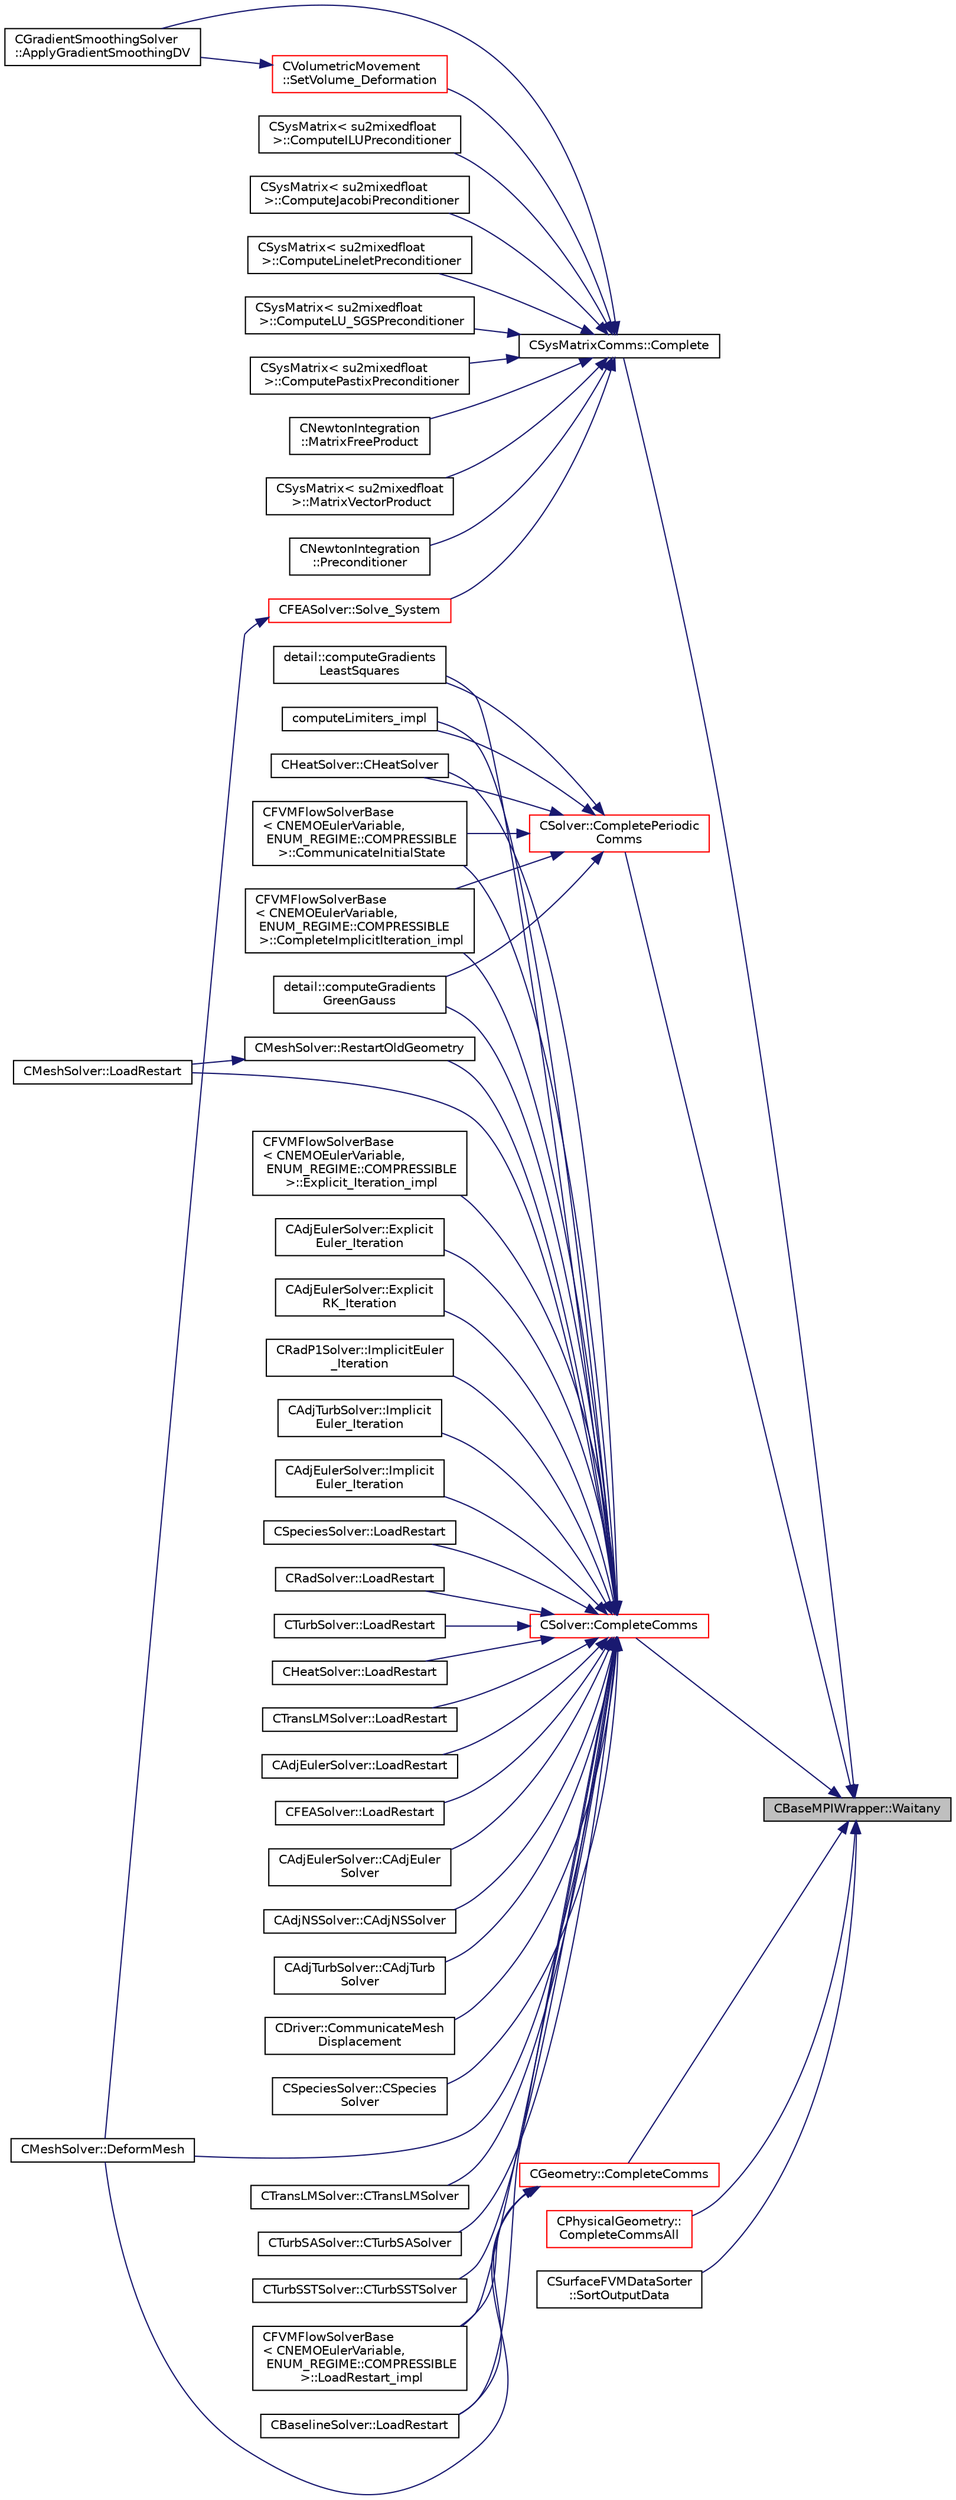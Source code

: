 digraph "CBaseMPIWrapper::Waitany"
{
 // LATEX_PDF_SIZE
  edge [fontname="Helvetica",fontsize="10",labelfontname="Helvetica",labelfontsize="10"];
  node [fontname="Helvetica",fontsize="10",shape=record];
  rankdir="RL";
  Node1 [label="CBaseMPIWrapper::Waitany",height=0.2,width=0.4,color="black", fillcolor="grey75", style="filled", fontcolor="black",tooltip=" "];
  Node1 -> Node2 [dir="back",color="midnightblue",fontsize="10",style="solid",fontname="Helvetica"];
  Node2 [label="CSysMatrixComms::Complete",height=0.2,width=0.4,color="black", fillcolor="white", style="filled",URL="$structCSysMatrixComms.html#a672e72a89fc1ae7345d0ce91bd81972b",tooltip="Routine to complete the set of non-blocking communications launched by Initiate() and unpacking of th..."];
  Node2 -> Node3 [dir="back",color="midnightblue",fontsize="10",style="solid",fontname="Helvetica"];
  Node3 [label="CGradientSmoothingSolver\l::ApplyGradientSmoothingDV",height=0.2,width=0.4,color="black", fillcolor="white", style="filled",URL="$classCGradientSmoothingSolver.html#a443fb04934697664cd7defae114e6ef4",tooltip="All steps required for smoothing the whole system on DV level in an iterative way."];
  Node2 -> Node4 [dir="back",color="midnightblue",fontsize="10",style="solid",fontname="Helvetica"];
  Node4 [label="CSysMatrix\< su2mixedfloat\l \>::ComputeILUPreconditioner",height=0.2,width=0.4,color="black", fillcolor="white", style="filled",URL="$classCSysMatrix.html#a5f8beb6ce9ba7a0fc21b64c76a290cc6",tooltip="Multiply CSysVector by the preconditioner."];
  Node2 -> Node5 [dir="back",color="midnightblue",fontsize="10",style="solid",fontname="Helvetica"];
  Node5 [label="CSysMatrix\< su2mixedfloat\l \>::ComputeJacobiPreconditioner",height=0.2,width=0.4,color="black", fillcolor="white", style="filled",URL="$classCSysMatrix.html#af8c53a14b7928dd959258e0235c33b2f",tooltip="Multiply CSysVector by the preconditioner."];
  Node2 -> Node6 [dir="back",color="midnightblue",fontsize="10",style="solid",fontname="Helvetica"];
  Node6 [label="CSysMatrix\< su2mixedfloat\l \>::ComputeLineletPreconditioner",height=0.2,width=0.4,color="black", fillcolor="white", style="filled",URL="$classCSysMatrix.html#a0b1aca3806964da984c4fefe61cf2c64",tooltip="Multiply CSysVector by the preconditioner."];
  Node2 -> Node7 [dir="back",color="midnightblue",fontsize="10",style="solid",fontname="Helvetica"];
  Node7 [label="CSysMatrix\< su2mixedfloat\l \>::ComputeLU_SGSPreconditioner",height=0.2,width=0.4,color="black", fillcolor="white", style="filled",URL="$classCSysMatrix.html#ae41b2166753863b1872dfd2fdcefc6ca",tooltip="Multiply CSysVector by the preconditioner."];
  Node2 -> Node8 [dir="back",color="midnightblue",fontsize="10",style="solid",fontname="Helvetica"];
  Node8 [label="CSysMatrix\< su2mixedfloat\l \>::ComputePastixPreconditioner",height=0.2,width=0.4,color="black", fillcolor="white", style="filled",URL="$classCSysMatrix.html#a7012e3d084d285dab57634a6e8158fb8",tooltip="Apply the PaStiX factorization to CSysVec."];
  Node2 -> Node9 [dir="back",color="midnightblue",fontsize="10",style="solid",fontname="Helvetica"];
  Node9 [label="CNewtonIntegration\l::MatrixFreeProduct",height=0.2,width=0.4,color="black", fillcolor="white", style="filled",URL="$classCNewtonIntegration.html#ae70c58a68a61016cf7109fbdf20b9a62",tooltip="Implementation of matrix-vector product with the real Jacobian of the nonlinear residuals."];
  Node2 -> Node10 [dir="back",color="midnightblue",fontsize="10",style="solid",fontname="Helvetica"];
  Node10 [label="CSysMatrix\< su2mixedfloat\l \>::MatrixVectorProduct",height=0.2,width=0.4,color="black", fillcolor="white", style="filled",URL="$classCSysMatrix.html#afcd4a4dd3ba3509c6785431e01f3c434",tooltip="Performs the product of a sparse matrix by a CSysVector."];
  Node2 -> Node11 [dir="back",color="midnightblue",fontsize="10",style="solid",fontname="Helvetica"];
  Node11 [label="CNewtonIntegration\l::Preconditioner",height=0.2,width=0.4,color="black", fillcolor="white", style="filled",URL="$classCNewtonIntegration.html#a79013839512a0bfd866c2c0720e70014",tooltip="Wrapper for the preconditioner."];
  Node2 -> Node12 [dir="back",color="midnightblue",fontsize="10",style="solid",fontname="Helvetica"];
  Node12 [label="CVolumetricMovement\l::SetVolume_Deformation",height=0.2,width=0.4,color="red", fillcolor="white", style="filled",URL="$classCVolumetricMovement.html#a96c9dadafe051a2479ef4ec4b51adb04",tooltip="Grid deformation using the spring analogy method."];
  Node12 -> Node3 [dir="back",color="midnightblue",fontsize="10",style="solid",fontname="Helvetica"];
  Node2 -> Node39 [dir="back",color="midnightblue",fontsize="10",style="solid",fontname="Helvetica"];
  Node39 [label="CFEASolver::Solve_System",height=0.2,width=0.4,color="red", fillcolor="white", style="filled",URL="$classCFEASolver.html#a6ade985703d84b396bae1825a6d2a3e4",tooltip="Routine to solve the Jacobian-Residual linearized system."];
  Node39 -> Node41 [dir="back",color="midnightblue",fontsize="10",style="solid",fontname="Helvetica"];
  Node41 [label="CMeshSolver::DeformMesh",height=0.2,width=0.4,color="black", fillcolor="white", style="filled",URL="$classCMeshSolver.html#a573e4ddd63b680f5705f402ec317820b",tooltip="Grid deformation using the linear elasticity equations."];
  Node1 -> Node42 [dir="back",color="midnightblue",fontsize="10",style="solid",fontname="Helvetica"];
  Node42 [label="CSolver::CompleteComms",height=0.2,width=0.4,color="red", fillcolor="white", style="filled",URL="$classCSolver.html#a6891c839827efbebdcbf9a349f4da92c",tooltip="Routine to complete the set of non-blocking communications launched by InitiateComms() and unpacking ..."];
  Node42 -> Node43 [dir="back",color="midnightblue",fontsize="10",style="solid",fontname="Helvetica"];
  Node43 [label="CAdjEulerSolver::CAdjEuler\lSolver",height=0.2,width=0.4,color="black", fillcolor="white", style="filled",URL="$classCAdjEulerSolver.html#a0a739888df9436d4707665d152a7af1a",tooltip=" "];
  Node42 -> Node44 [dir="back",color="midnightblue",fontsize="10",style="solid",fontname="Helvetica"];
  Node44 [label="CAdjNSSolver::CAdjNSSolver",height=0.2,width=0.4,color="black", fillcolor="white", style="filled",URL="$classCAdjNSSolver.html#a323f1dc7c0b9fe00d1911eeeea365d46",tooltip=" "];
  Node42 -> Node45 [dir="back",color="midnightblue",fontsize="10",style="solid",fontname="Helvetica"];
  Node45 [label="CAdjTurbSolver::CAdjTurb\lSolver",height=0.2,width=0.4,color="black", fillcolor="white", style="filled",URL="$classCAdjTurbSolver.html#a621bdae0b081f25a67425cc037cd90a2",tooltip=" "];
  Node42 -> Node46 [dir="back",color="midnightblue",fontsize="10",style="solid",fontname="Helvetica"];
  Node46 [label="CHeatSolver::CHeatSolver",height=0.2,width=0.4,color="black", fillcolor="white", style="filled",URL="$classCHeatSolver.html#a89c9ece2b98a950e53f4ee9482968186",tooltip="Constructor of the class."];
  Node42 -> Node47 [dir="back",color="midnightblue",fontsize="10",style="solid",fontname="Helvetica"];
  Node47 [label="CFVMFlowSolverBase\l\< CNEMOEulerVariable,\l ENUM_REGIME::COMPRESSIBLE\l \>::CommunicateInitialState",height=0.2,width=0.4,color="black", fillcolor="white", style="filled",URL="$classCFVMFlowSolverBase.html#ae06b2ffc1a1010f31dcfea2c24dbf46a",tooltip="Communicate the initial solver state."];
  Node42 -> Node48 [dir="back",color="midnightblue",fontsize="10",style="solid",fontname="Helvetica"];
  Node48 [label="CDriver::CommunicateMesh\lDisplacement",height=0.2,width=0.4,color="black", fillcolor="white", style="filled",URL="$classCDriver.html#ab7774dbeec50826a830714585aa45740",tooltip="Communicate the boundary mesh displacements in a python call."];
  Node42 -> Node49 [dir="back",color="midnightblue",fontsize="10",style="solid",fontname="Helvetica"];
  Node49 [label="CFVMFlowSolverBase\l\< CNEMOEulerVariable,\l ENUM_REGIME::COMPRESSIBLE\l \>::CompleteImplicitIteration_impl",height=0.2,width=0.4,color="black", fillcolor="white", style="filled",URL="$classCFVMFlowSolverBase.html#a3eb0fbabf1ce42ccc0fe626473800e09",tooltip="Generic implementation to complete an implicit iteration, i.e. update the solution."];
  Node42 -> Node50 [dir="back",color="midnightblue",fontsize="10",style="solid",fontname="Helvetica"];
  Node50 [label="detail::computeGradients\lGreenGauss",height=0.2,width=0.4,color="black", fillcolor="white", style="filled",URL="$group__FvmAlgos.html#ga031dfb21c1777c986ae93d716ec4568b",tooltip="Compute the gradient of a field using the Green-Gauss theorem."];
  Node42 -> Node51 [dir="back",color="midnightblue",fontsize="10",style="solid",fontname="Helvetica"];
  Node51 [label="detail::computeGradients\lLeastSquares",height=0.2,width=0.4,color="black", fillcolor="white", style="filled",URL="$group__FvmAlgos.html#ga186a32bf8b211a50432fe55a6a608c21",tooltip="Compute the gradient of a field using inverse-distance-weighted or unweighted Least-Squares approxima..."];
  Node42 -> Node52 [dir="back",color="midnightblue",fontsize="10",style="solid",fontname="Helvetica"];
  Node52 [label="computeLimiters_impl",height=0.2,width=0.4,color="black", fillcolor="white", style="filled",URL="$group__FvmAlgos.html#ga4639562695f9dc19f098e6d00fcacde1",tooltip="Generic limiter computation for methods based on one limiter value per point (as opposed to one per e..."];
  Node42 -> Node53 [dir="back",color="midnightblue",fontsize="10",style="solid",fontname="Helvetica"];
  Node53 [label="CSpeciesSolver::CSpecies\lSolver",height=0.2,width=0.4,color="black", fillcolor="white", style="filled",URL="$classCSpeciesSolver.html#a3a7863355bb316fe760afeb1db4ca66c",tooltip="Constructor of the class."];
  Node42 -> Node54 [dir="back",color="midnightblue",fontsize="10",style="solid",fontname="Helvetica"];
  Node54 [label="CTransLMSolver::CTransLMSolver",height=0.2,width=0.4,color="black", fillcolor="white", style="filled",URL="$classCTransLMSolver.html#a4975cbf30f2954e3da1244832999eda0",tooltip=" "];
  Node42 -> Node55 [dir="back",color="midnightblue",fontsize="10",style="solid",fontname="Helvetica"];
  Node55 [label="CTurbSASolver::CTurbSASolver",height=0.2,width=0.4,color="black", fillcolor="white", style="filled",URL="$classCTurbSASolver.html#a06a8b09d1563dd48f364ff6e97c25cd8",tooltip="Constructor."];
  Node42 -> Node56 [dir="back",color="midnightblue",fontsize="10",style="solid",fontname="Helvetica"];
  Node56 [label="CTurbSSTSolver::CTurbSSTSolver",height=0.2,width=0.4,color="black", fillcolor="white", style="filled",URL="$classCTurbSSTSolver.html#a84beba65418c7c2ca4f4843b989b360a",tooltip="Constructor."];
  Node42 -> Node41 [dir="back",color="midnightblue",fontsize="10",style="solid",fontname="Helvetica"];
  Node42 -> Node57 [dir="back",color="midnightblue",fontsize="10",style="solid",fontname="Helvetica"];
  Node57 [label="CFVMFlowSolverBase\l\< CNEMOEulerVariable,\l ENUM_REGIME::COMPRESSIBLE\l \>::Explicit_Iteration_impl",height=0.2,width=0.4,color="black", fillcolor="white", style="filled",URL="$classCFVMFlowSolverBase.html#ac30c9255150f29da2915a85264a1676c",tooltip="Generic implementation of explicit iterations with a preconditioner."];
  Node42 -> Node58 [dir="back",color="midnightblue",fontsize="10",style="solid",fontname="Helvetica"];
  Node58 [label="CAdjEulerSolver::Explicit\lEuler_Iteration",height=0.2,width=0.4,color="black", fillcolor="white", style="filled",URL="$classCAdjEulerSolver.html#ac6851acd72ffdbf5299680d5d92e065e",tooltip="Update the solution using a explicit Euler scheme."];
  Node42 -> Node59 [dir="back",color="midnightblue",fontsize="10",style="solid",fontname="Helvetica"];
  Node59 [label="CAdjEulerSolver::Explicit\lRK_Iteration",height=0.2,width=0.4,color="black", fillcolor="white", style="filled",URL="$classCAdjEulerSolver.html#a853b9218167a682db73ca73c0fccc2cc",tooltip="Update the solution using a Runge-Kutta strategy."];
  Node42 -> Node60 [dir="back",color="midnightblue",fontsize="10",style="solid",fontname="Helvetica"];
  Node60 [label="CRadP1Solver::ImplicitEuler\l_Iteration",height=0.2,width=0.4,color="black", fillcolor="white", style="filled",URL="$classCRadP1Solver.html#a23716727a079c099d449da9befa86696",tooltip="Update the solution using an implicit solver."];
  Node42 -> Node61 [dir="back",color="midnightblue",fontsize="10",style="solid",fontname="Helvetica"];
  Node61 [label="CAdjTurbSolver::Implicit\lEuler_Iteration",height=0.2,width=0.4,color="black", fillcolor="white", style="filled",URL="$classCAdjTurbSolver.html#a119fd6cc599337fd229174474d69f0fb",tooltip="Update the solution using an implicit solver."];
  Node42 -> Node62 [dir="back",color="midnightblue",fontsize="10",style="solid",fontname="Helvetica"];
  Node62 [label="CAdjEulerSolver::Implicit\lEuler_Iteration",height=0.2,width=0.4,color="black", fillcolor="white", style="filled",URL="$classCAdjEulerSolver.html#ab35fe7a0b2f840506e91d49961e07485",tooltip="Update the solution using an implicit solver."];
  Node42 -> Node63 [dir="back",color="midnightblue",fontsize="10",style="solid",fontname="Helvetica"];
  Node63 [label="CSpeciesSolver::LoadRestart",height=0.2,width=0.4,color="black", fillcolor="white", style="filled",URL="$classCSpeciesSolver.html#a40ecea72824a266fcda6347d08a4fcea",tooltip="Load a solution from a restart file."];
  Node42 -> Node64 [dir="back",color="midnightblue",fontsize="10",style="solid",fontname="Helvetica"];
  Node64 [label="CRadSolver::LoadRestart",height=0.2,width=0.4,color="black", fillcolor="white", style="filled",URL="$classCRadSolver.html#a9f64999fe5bfcb69fb4349d00d6d8ef5",tooltip="Load a solution from a restart file."];
  Node42 -> Node65 [dir="back",color="midnightblue",fontsize="10",style="solid",fontname="Helvetica"];
  Node65 [label="CBaselineSolver::LoadRestart",height=0.2,width=0.4,color="black", fillcolor="white", style="filled",URL="$classCBaselineSolver.html#aa5fad3af8c5b48950679d5c5a3a91ec4",tooltip="Load a solution from a restart file."];
  Node42 -> Node66 [dir="back",color="midnightblue",fontsize="10",style="solid",fontname="Helvetica"];
  Node66 [label="CTurbSolver::LoadRestart",height=0.2,width=0.4,color="black", fillcolor="white", style="filled",URL="$classCTurbSolver.html#a7b62bcdb84f3345f560a6110905d7fb3",tooltip="Load a solution from a restart file."];
  Node42 -> Node67 [dir="back",color="midnightblue",fontsize="10",style="solid",fontname="Helvetica"];
  Node67 [label="CHeatSolver::LoadRestart",height=0.2,width=0.4,color="black", fillcolor="white", style="filled",URL="$classCHeatSolver.html#a0cc2cf63a1cd34b15be77cf3233beaae",tooltip="Load a solution from a restart file."];
  Node42 -> Node68 [dir="back",color="midnightblue",fontsize="10",style="solid",fontname="Helvetica"];
  Node68 [label="CMeshSolver::LoadRestart",height=0.2,width=0.4,color="black", fillcolor="white", style="filled",URL="$classCMeshSolver.html#a7049d436ca386344acd2424eceb39ef4",tooltip="Load a solution from a restart file."];
  Node42 -> Node69 [dir="back",color="midnightblue",fontsize="10",style="solid",fontname="Helvetica"];
  Node69 [label="CTransLMSolver::LoadRestart",height=0.2,width=0.4,color="black", fillcolor="white", style="filled",URL="$classCTransLMSolver.html#a6f940c3ebc5092d9d06306159300713d",tooltip="Load a solution from a restart file."];
  Node42 -> Node70 [dir="back",color="midnightblue",fontsize="10",style="solid",fontname="Helvetica"];
  Node70 [label="CAdjEulerSolver::LoadRestart",height=0.2,width=0.4,color="black", fillcolor="white", style="filled",URL="$classCAdjEulerSolver.html#a4bc9fada01b433e9194d4c0d67adbbbd",tooltip="Load a solution from a restart file."];
  Node42 -> Node71 [dir="back",color="midnightblue",fontsize="10",style="solid",fontname="Helvetica"];
  Node71 [label="CFEASolver::LoadRestart",height=0.2,width=0.4,color="black", fillcolor="white", style="filled",URL="$classCFEASolver.html#ac693299e88dfc4daaf1b2f410ec8351d",tooltip="Load a solution from a restart file."];
  Node42 -> Node72 [dir="back",color="midnightblue",fontsize="10",style="solid",fontname="Helvetica"];
  Node72 [label="CFVMFlowSolverBase\l\< CNEMOEulerVariable,\l ENUM_REGIME::COMPRESSIBLE\l \>::LoadRestart_impl",height=0.2,width=0.4,color="black", fillcolor="white", style="filled",URL="$classCFVMFlowSolverBase.html#a7cf80881bcda9a08b9c8cf78e7a3bc8d",tooltip="General implementation to load a flow solution from a restart file."];
  Node42 -> Node73 [dir="back",color="midnightblue",fontsize="10",style="solid",fontname="Helvetica"];
  Node73 [label="CMeshSolver::RestartOldGeometry",height=0.2,width=0.4,color="black", fillcolor="white", style="filled",URL="$classCMeshSolver.html#accd7241ab78f3ccd19e918ccda4fb6e3",tooltip="Load the geometries at the previous time states n and nM1."];
  Node73 -> Node68 [dir="back",color="midnightblue",fontsize="10",style="solid",fontname="Helvetica"];
  Node1 -> Node92 [dir="back",color="midnightblue",fontsize="10",style="solid",fontname="Helvetica"];
  Node92 [label="CGeometry::CompleteComms",height=0.2,width=0.4,color="red", fillcolor="white", style="filled",URL="$classCGeometry.html#a98e23b4abe55aaf85fb4350e6ccbc32e",tooltip="Routine to complete the set of non-blocking communications launched by InitiateComms() and unpacking ..."];
  Node92 -> Node41 [dir="back",color="midnightblue",fontsize="10",style="solid",fontname="Helvetica"];
  Node92 -> Node65 [dir="back",color="midnightblue",fontsize="10",style="solid",fontname="Helvetica"];
  Node92 -> Node72 [dir="back",color="midnightblue",fontsize="10",style="solid",fontname="Helvetica"];
  Node1 -> Node101 [dir="back",color="midnightblue",fontsize="10",style="solid",fontname="Helvetica"];
  Node101 [label="CPhysicalGeometry::\lCompleteCommsAll",height=0.2,width=0.4,color="red", fillcolor="white", style="filled",URL="$classCPhysicalGeometry.html#af4280607f8bcb8feaff6daba48a9e686",tooltip="Routine to complete the set of non-blocking communications launched with InitiateComms() with MPI_Wai..."];
  Node1 -> Node108 [dir="back",color="midnightblue",fontsize="10",style="solid",fontname="Helvetica"];
  Node108 [label="CSolver::CompletePeriodic\lComms",height=0.2,width=0.4,color="red", fillcolor="white", style="filled",URL="$classCSolver.html#a6b9c3e0290bce84f14ad3fde8ffa8658",tooltip="Routine to complete the set of non-blocking periodic communications launched by InitiatePeriodicComms..."];
  Node108 -> Node46 [dir="back",color="midnightblue",fontsize="10",style="solid",fontname="Helvetica"];
  Node108 -> Node47 [dir="back",color="midnightblue",fontsize="10",style="solid",fontname="Helvetica"];
  Node108 -> Node49 [dir="back",color="midnightblue",fontsize="10",style="solid",fontname="Helvetica"];
  Node108 -> Node50 [dir="back",color="midnightblue",fontsize="10",style="solid",fontname="Helvetica"];
  Node108 -> Node51 [dir="back",color="midnightblue",fontsize="10",style="solid",fontname="Helvetica"];
  Node108 -> Node52 [dir="back",color="midnightblue",fontsize="10",style="solid",fontname="Helvetica"];
  Node1 -> Node110 [dir="back",color="midnightblue",fontsize="10",style="solid",fontname="Helvetica"];
  Node110 [label="CSurfaceFVMDataSorter\l::SortOutputData",height=0.2,width=0.4,color="black", fillcolor="white", style="filled",URL="$classCSurfaceFVMDataSorter.html#a4b8538d5b9c3afd3633110881498405f",tooltip="Sort the output data for each grid node into a linear partitioning across all processors."];
}
